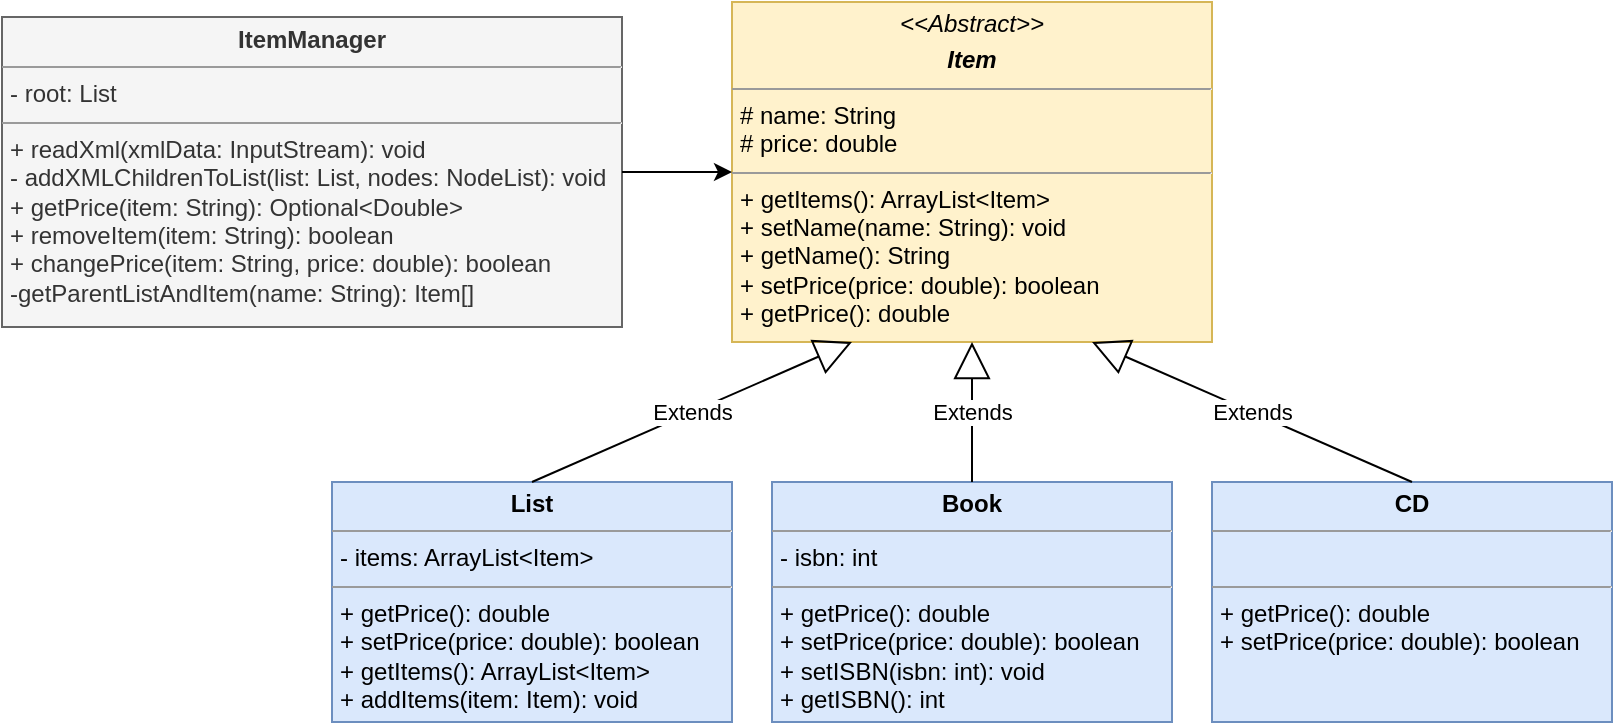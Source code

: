 <mxfile version="20.5.3" type="device"><diagram id="p1DeSQppHhvQ1q53ooMZ" name="Seite-1"><mxGraphModel dx="1178" dy="631" grid="0" gridSize="10" guides="1" tooltips="1" connect="1" arrows="1" fold="1" page="1" pageScale="1" pageWidth="1169" pageHeight="1654" math="0" shadow="0"><root><mxCell id="0"/><mxCell id="1" parent="0"/><mxCell id="0hg9wDAMGPKOSO5z61WN-1" value="&lt;p style=&quot;margin:0px;margin-top:4px;text-align:center;&quot;&gt;&lt;i&gt;&amp;lt;&amp;lt;Abstract&amp;gt;&amp;gt;&lt;/i&gt;&lt;/p&gt;&lt;p style=&quot;margin:0px;margin-top:4px;text-align:center;&quot;&gt;&lt;i&gt;&lt;b&gt;Item&lt;/b&gt;&lt;/i&gt;&lt;br&gt;&lt;/p&gt;&lt;hr size=&quot;1&quot;&gt;&lt;p style=&quot;margin:0px;margin-left:4px;&quot;&gt;# name: String&lt;/p&gt;&lt;p style=&quot;margin:0px;margin-left:4px;&quot;&gt;# price: double&lt;br&gt;&lt;/p&gt;&lt;hr size=&quot;1&quot;&gt;&lt;p style=&quot;margin:0px;margin-left:4px;&quot;&gt;+ getItems(): ArrayList&amp;lt;Item&amp;gt;&lt;/p&gt;&lt;p style=&quot;margin:0px;margin-left:4px;&quot;&gt;+ setName(name: String): void&lt;/p&gt;&lt;p style=&quot;margin:0px;margin-left:4px;&quot;&gt;+ getName(): String&lt;/p&gt;&lt;p style=&quot;margin:0px;margin-left:4px;&quot;&gt;+ setPrice(price: double): boolean&lt;/p&gt;&lt;p style=&quot;margin:0px;margin-left:4px;&quot;&gt;+ getPrice(): double&lt;br&gt;&lt;/p&gt;" style="verticalAlign=top;align=left;overflow=fill;fontSize=12;fontFamily=Helvetica;html=1;fillColor=#fff2cc;strokeColor=#d6b656;" vertex="1" parent="1"><mxGeometry x="640" y="40" width="240" height="170" as="geometry"/></mxCell><mxCell id="0hg9wDAMGPKOSO5z61WN-2" value="&lt;p style=&quot;margin:0px;margin-top:4px;text-align:center;&quot;&gt;&lt;b&gt;List&lt;/b&gt;&lt;br&gt;&lt;/p&gt;&lt;hr size=&quot;1&quot;&gt;&lt;p style=&quot;margin:0px;margin-left:4px;&quot;&gt;- items: ArrayList&amp;lt;Item&amp;gt;&lt;br&gt;&lt;/p&gt;&lt;hr size=&quot;1&quot;&gt;&lt;p style=&quot;margin:0px;margin-left:4px;&quot;&gt;+ getPrice(): double&lt;/p&gt;&lt;p style=&quot;margin:0px;margin-left:4px;&quot;&gt;+ setPrice(price: double): boolean&lt;/p&gt;&lt;p style=&quot;margin:0px;margin-left:4px;&quot;&gt;+ getItems(): ArrayList&amp;lt;Item&amp;gt;&lt;/p&gt;&lt;p style=&quot;margin:0px;margin-left:4px;&quot;&gt;+ addItems(item: Item): void&lt;br&gt;&lt;/p&gt;" style="verticalAlign=top;align=left;overflow=fill;fontSize=12;fontFamily=Helvetica;html=1;fillColor=#dae8fc;strokeColor=#6c8ebf;" vertex="1" parent="1"><mxGeometry x="440" y="280" width="200" height="120" as="geometry"/></mxCell><mxCell id="0hg9wDAMGPKOSO5z61WN-3" value="&lt;p style=&quot;margin:0px;margin-top:4px;text-align:center;&quot;&gt;&lt;b&gt;Book&lt;/b&gt;&lt;br&gt;&lt;/p&gt;&lt;hr size=&quot;1&quot;&gt;&lt;p style=&quot;margin:0px;margin-left:4px;&quot;&gt;- isbn: int&lt;br&gt;&lt;/p&gt;&lt;hr size=&quot;1&quot;&gt;&lt;p style=&quot;margin:0px;margin-left:4px;&quot;&gt;+ getPrice(): double&lt;/p&gt;&lt;p style=&quot;margin:0px;margin-left:4px;&quot;&gt;+ setPrice(price: double): boolean&lt;/p&gt;&lt;p style=&quot;margin:0px;margin-left:4px;&quot;&gt;+ setISBN(isbn: int): void&lt;/p&gt;&lt;p style=&quot;margin:0px;margin-left:4px;&quot;&gt;+ getISBN(): int&lt;br&gt;&lt;/p&gt;" style="verticalAlign=top;align=left;overflow=fill;fontSize=12;fontFamily=Helvetica;html=1;fillColor=#dae8fc;strokeColor=#6c8ebf;" vertex="1" parent="1"><mxGeometry x="660" y="280" width="200" height="120" as="geometry"/></mxCell><mxCell id="0hg9wDAMGPKOSO5z61WN-4" value="&lt;p style=&quot;margin:0px;margin-top:4px;text-align:center;&quot;&gt;&lt;b&gt;CD&lt;/b&gt;&lt;br&gt;&lt;/p&gt;&lt;hr size=&quot;1&quot;&gt;&lt;p style=&quot;margin:0px;margin-left:4px;&quot;&gt;&lt;br&gt;&lt;/p&gt;&lt;hr size=&quot;1&quot;&gt;&lt;p style=&quot;margin:0px;margin-left:4px;&quot;&gt;+ getPrice(): double&lt;/p&gt;&lt;p style=&quot;margin:0px;margin-left:4px;&quot;&gt;+ setPrice(price: double): boolean&lt;/p&gt;" style="verticalAlign=top;align=left;overflow=fill;fontSize=12;fontFamily=Helvetica;html=1;fillColor=#dae8fc;strokeColor=#6c8ebf;" vertex="1" parent="1"><mxGeometry x="880" y="280" width="200" height="120" as="geometry"/></mxCell><mxCell id="0hg9wDAMGPKOSO5z61WN-8" value="&lt;p style=&quot;margin:0px;margin-top:4px;text-align:center;&quot;&gt;&lt;b&gt;ItemManager&lt;/b&gt;&lt;/p&gt;&lt;hr size=&quot;1&quot;&gt;&lt;p style=&quot;margin:0px;margin-left:4px;&quot;&gt;- root: List&lt;br&gt;&lt;/p&gt;&lt;hr size=&quot;1&quot;&gt;&lt;p style=&quot;margin:0px;margin-left:4px;&quot;&gt;+ readXml(xmlData: InputStream): void&lt;/p&gt;&lt;p style=&quot;margin:0px;margin-left:4px;&quot;&gt;- addXMLChildrenToList(list: List, nodes: NodeList): void&lt;/p&gt;&lt;p style=&quot;margin:0px;margin-left:4px;&quot;&gt;+ getPrice(item: String): Optional&amp;lt;Double&amp;gt;&lt;/p&gt;&lt;p style=&quot;margin:0px;margin-left:4px;&quot;&gt;+ removeItem(item: String): boolean&lt;/p&gt;&lt;p style=&quot;margin:0px;margin-left:4px;&quot;&gt;+ changePrice(item: String, price: double): boolean&lt;/p&gt;&lt;p style=&quot;margin:0px;margin-left:4px;&quot;&gt;-getParentListAndItem(name: String): Item[]&lt;br&gt;&lt;/p&gt;" style="verticalAlign=top;align=left;overflow=fill;fontSize=12;fontFamily=Helvetica;html=1;fillColor=#f5f5f5;fontColor=#333333;strokeColor=#666666;" vertex="1" parent="1"><mxGeometry x="275" y="47.5" width="310" height="155" as="geometry"/></mxCell><mxCell id="0hg9wDAMGPKOSO5z61WN-9" value="" style="endArrow=classic;html=1;rounded=0;exitX=1;exitY=0.5;exitDx=0;exitDy=0;entryX=0;entryY=0.5;entryDx=0;entryDy=0;" edge="1" parent="1" source="0hg9wDAMGPKOSO5z61WN-8" target="0hg9wDAMGPKOSO5z61WN-1"><mxGeometry width="50" height="50" relative="1" as="geometry"><mxPoint x="600" y="190" as="sourcePoint"/><mxPoint x="650" y="140" as="targetPoint"/></mxGeometry></mxCell><mxCell id="0hg9wDAMGPKOSO5z61WN-10" value="Extends" style="endArrow=block;endSize=16;endFill=0;html=1;rounded=0;exitX=0.5;exitY=0;exitDx=0;exitDy=0;entryX=0.25;entryY=1;entryDx=0;entryDy=0;" edge="1" parent="1" source="0hg9wDAMGPKOSO5z61WN-2" target="0hg9wDAMGPKOSO5z61WN-1"><mxGeometry width="160" relative="1" as="geometry"><mxPoint x="567" y="250" as="sourcePoint"/><mxPoint x="727" y="250" as="targetPoint"/></mxGeometry></mxCell><mxCell id="0hg9wDAMGPKOSO5z61WN-11" value="Extends" style="endArrow=block;endSize=16;endFill=0;html=1;rounded=0;entryX=0.5;entryY=1;entryDx=0;entryDy=0;exitX=0.5;exitY=0;exitDx=0;exitDy=0;" edge="1" parent="1" source="0hg9wDAMGPKOSO5z61WN-3" target="0hg9wDAMGPKOSO5z61WN-1"><mxGeometry width="160" relative="1" as="geometry"><mxPoint x="766" y="270" as="sourcePoint"/><mxPoint x="710" y="220" as="targetPoint"/></mxGeometry></mxCell><mxCell id="0hg9wDAMGPKOSO5z61WN-12" value="Extends" style="endArrow=block;endSize=16;endFill=0;html=1;rounded=0;entryX=0.75;entryY=1;entryDx=0;entryDy=0;exitX=0.5;exitY=0;exitDx=0;exitDy=0;" edge="1" parent="1" source="0hg9wDAMGPKOSO5z61WN-4" target="0hg9wDAMGPKOSO5z61WN-1"><mxGeometry width="160" relative="1" as="geometry"><mxPoint x="770" y="290" as="sourcePoint"/><mxPoint x="770" y="220" as="targetPoint"/></mxGeometry></mxCell></root></mxGraphModel></diagram></mxfile>